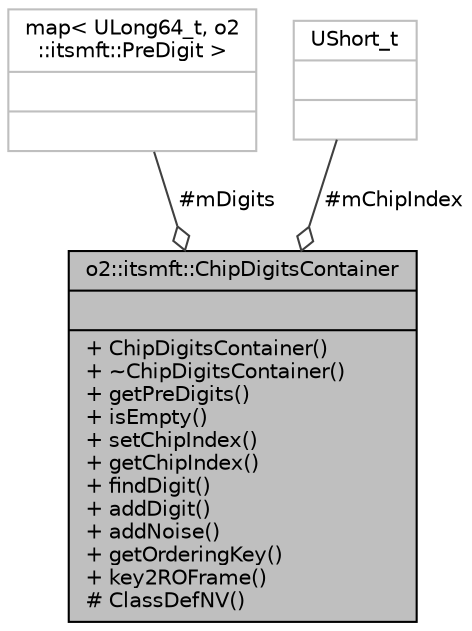 digraph "o2::itsmft::ChipDigitsContainer"
{
 // INTERACTIVE_SVG=YES
  bgcolor="transparent";
  edge [fontname="Helvetica",fontsize="10",labelfontname="Helvetica",labelfontsize="10"];
  node [fontname="Helvetica",fontsize="10",shape=record];
  Node1 [label="{o2::itsmft::ChipDigitsContainer\n||+ ChipDigitsContainer()\l+ ~ChipDigitsContainer()\l+ getPreDigits()\l+ isEmpty()\l+ setChipIndex()\l+ getChipIndex()\l+ findDigit()\l+ addDigit()\l+ addNoise()\l+ getOrderingKey()\l+ key2ROFrame()\l# ClassDefNV()\l}",height=0.2,width=0.4,color="black", fillcolor="grey75", style="filled", fontcolor="black"];
  Node2 -> Node1 [color="grey25",fontsize="10",style="solid",label=" #mDigits" ,arrowhead="odiamond",fontname="Helvetica"];
  Node2 [label="{map\< ULong64_t, o2\l::itsmft::PreDigit \>\n||}",height=0.2,width=0.4,color="grey75"];
  Node3 -> Node1 [color="grey25",fontsize="10",style="solid",label=" #mChipIndex" ,arrowhead="odiamond",fontname="Helvetica"];
  Node3 [label="{UShort_t\n||}",height=0.2,width=0.4,color="grey75"];
}
